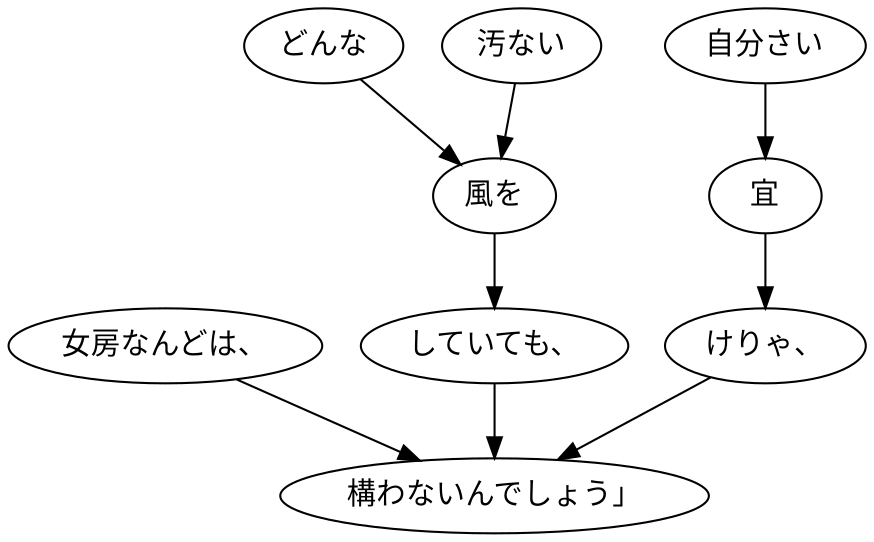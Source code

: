 digraph graph2909 {
	node0 [label="女房なんどは、"];
	node1 [label="どんな"];
	node2 [label="汚ない"];
	node3 [label="風を"];
	node4 [label="していても、"];
	node5 [label="自分さい"];
	node6 [label="宜"];
	node7 [label="けりゃ、"];
	node8 [label="構わないんでしょう」"];
	node0 -> node8;
	node1 -> node3;
	node2 -> node3;
	node3 -> node4;
	node4 -> node8;
	node5 -> node6;
	node6 -> node7;
	node7 -> node8;
}
